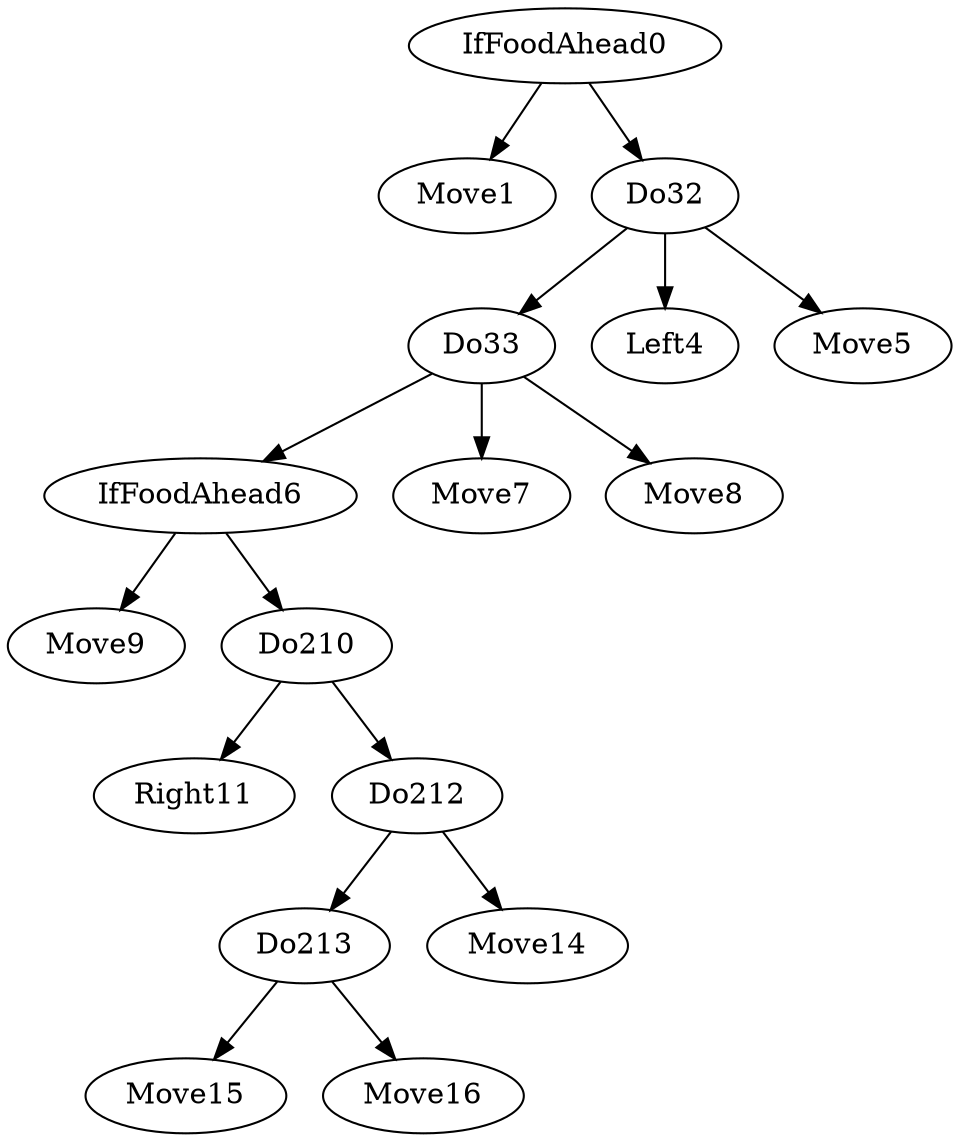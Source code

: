 digraph T {
	IfFoodAhead0 -> Move1;
	IfFoodAhead0 -> Do32;
	Do32 -> Do33;
	Do32 -> Left4;
	Do32 -> Move5;
	Do33 -> IfFoodAhead6;
	Do33 -> Move7;
	Do33 -> Move8;
	IfFoodAhead6 -> Move9;
	IfFoodAhead6 -> Do210;
	Do210 -> Right11;
	Do210 -> Do212;
	Do212 -> Do213;
	Do212 -> Move14;
	Do213 -> Move15;
	Do213 -> Move16;
}
